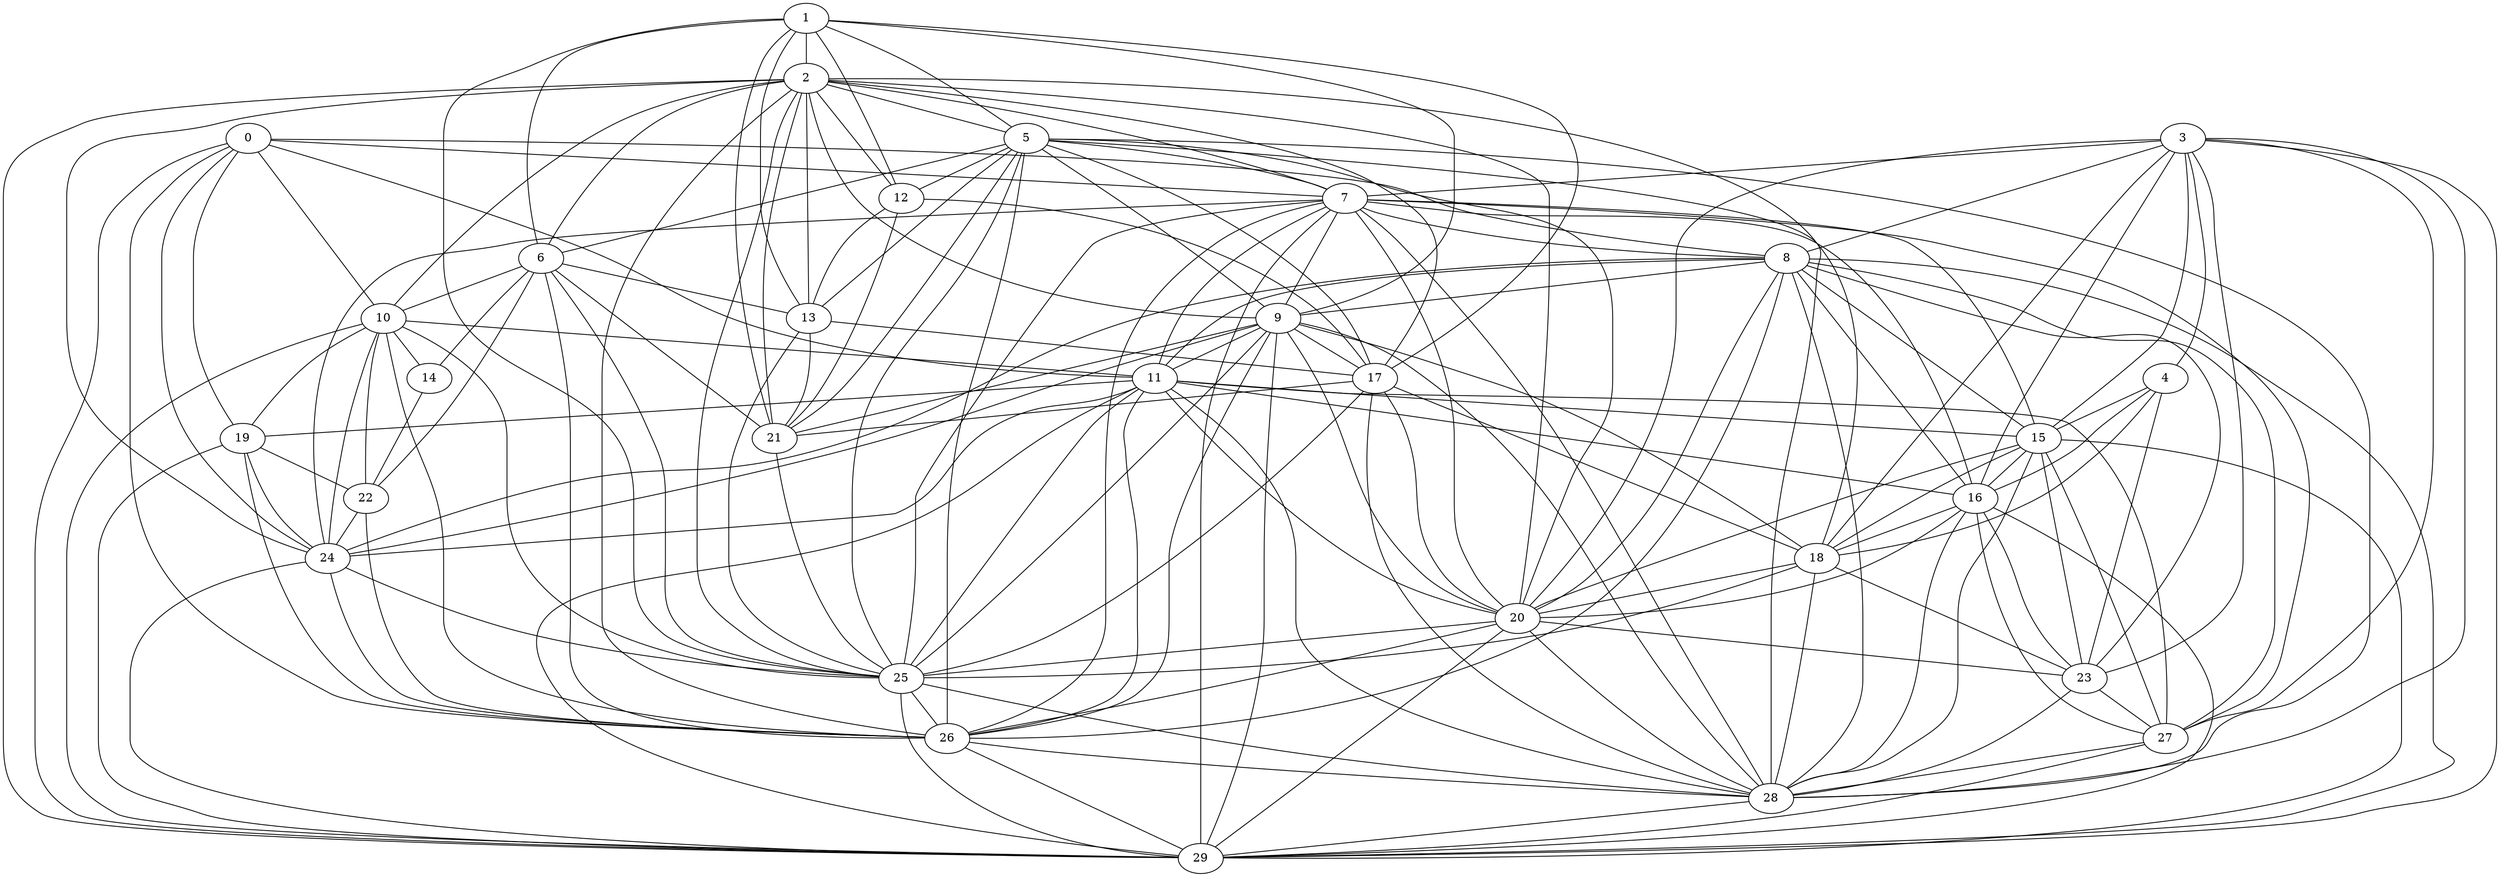 graph {
	0 [label=0]
	1 [label=1]
	2 [label=2]
	3 [label=3]
	4 [label=4]
	5 [label=5]
	6 [label=6]
	7 [label=7]
	8 [label=8]
	9 [label=9]
	10 [label=10]
	11 [label=11]
	12 [label=12]
	13 [label=13]
	14 [label=14]
	15 [label=15]
	16 [label=16]
	17 [label=17]
	18 [label=18]
	19 [label=19]
	20 [label=20]
	21 [label=21]
	22 [label=22]
	23 [label=23]
	24 [label=24]
	25 [label=25]
	26 [label=26]
	27 [label=27]
	28 [label=28]
	29 [label=29]
	0 -- 7
	0 -- 8
	0 -- 10
	0 -- 11
	0 -- 19
	0 -- 24
	0 -- 26
	0 -- 29
	1 -- 2
	1 -- 5
	1 -- 6
	1 -- 9
	1 -- 12
	1 -- 13
	1 -- 17
	1 -- 21
	1 -- 25
	2 -- 5
	2 -- 6
	2 -- 7
	2 -- 9
	2 -- 10
	2 -- 12
	2 -- 13
	2 -- 17
	2 -- 20
	2 -- 21
	2 -- 24
	2 -- 25
	2 -- 26
	2 -- 28
	2 -- 29
	3 -- 4
	3 -- 7
	3 -- 8
	3 -- 15
	3 -- 16
	3 -- 18
	3 -- 20
	3 -- 23
	3 -- 27
	3 -- 28
	3 -- 29
	4 -- 15
	4 -- 16
	4 -- 18
	4 -- 23
	5 -- 6
	5 -- 7
	5 -- 9
	5 -- 12
	5 -- 13
	5 -- 17
	5 -- 18
	5 -- 20
	5 -- 21
	5 -- 25
	5 -- 26
	5 -- 28
	6 -- 10
	6 -- 13
	6 -- 14
	6 -- 21
	6 -- 22
	6 -- 25
	6 -- 26
	7 -- 8
	7 -- 9
	7 -- 11
	7 -- 15
	7 -- 16
	7 -- 20
	7 -- 24
	7 -- 25
	7 -- 26
	7 -- 27
	7 -- 28
	7 -- 29
	8 -- 9
	8 -- 11
	8 -- 15
	8 -- 16
	8 -- 20
	8 -- 23
	8 -- 24
	8 -- 26
	8 -- 27
	8 -- 28
	8 -- 29
	9 -- 11
	9 -- 17
	9 -- 18
	9 -- 20
	9 -- 21
	9 -- 24
	9 -- 25
	9 -- 26
	9 -- 28
	9 -- 29
	10 -- 11
	10 -- 14
	10 -- 19
	10 -- 22
	10 -- 24
	10 -- 25
	10 -- 26
	10 -- 29
	11 -- 15
	11 -- 16
	11 -- 19
	11 -- 20
	11 -- 24
	11 -- 25
	11 -- 26
	11 -- 27
	11 -- 28
	11 -- 29
	12 -- 13
	12 -- 17
	12 -- 21
	13 -- 17
	13 -- 21
	13 -- 25
	14 -- 22
	15 -- 16
	15 -- 18
	15 -- 20
	15 -- 23
	15 -- 27
	15 -- 28
	15 -- 29
	16 -- 18
	16 -- 20
	16 -- 23
	16 -- 27
	16 -- 28
	16 -- 29
	17 -- 18
	17 -- 20
	17 -- 21
	17 -- 25
	17 -- 28
	18 -- 20
	18 -- 23
	18 -- 25
	18 -- 28
	19 -- 22
	19 -- 24
	19 -- 26
	19 -- 29
	20 -- 23
	20 -- 25
	20 -- 26
	20 -- 28
	20 -- 29
	21 -- 25
	22 -- 24
	22 -- 26
	23 -- 27
	23 -- 28
	24 -- 25
	24 -- 26
	24 -- 29
	25 -- 26
	25 -- 28
	25 -- 29
	26 -- 28
	26 -- 29
	27 -- 28
	27 -- 29
	28 -- 29
}

